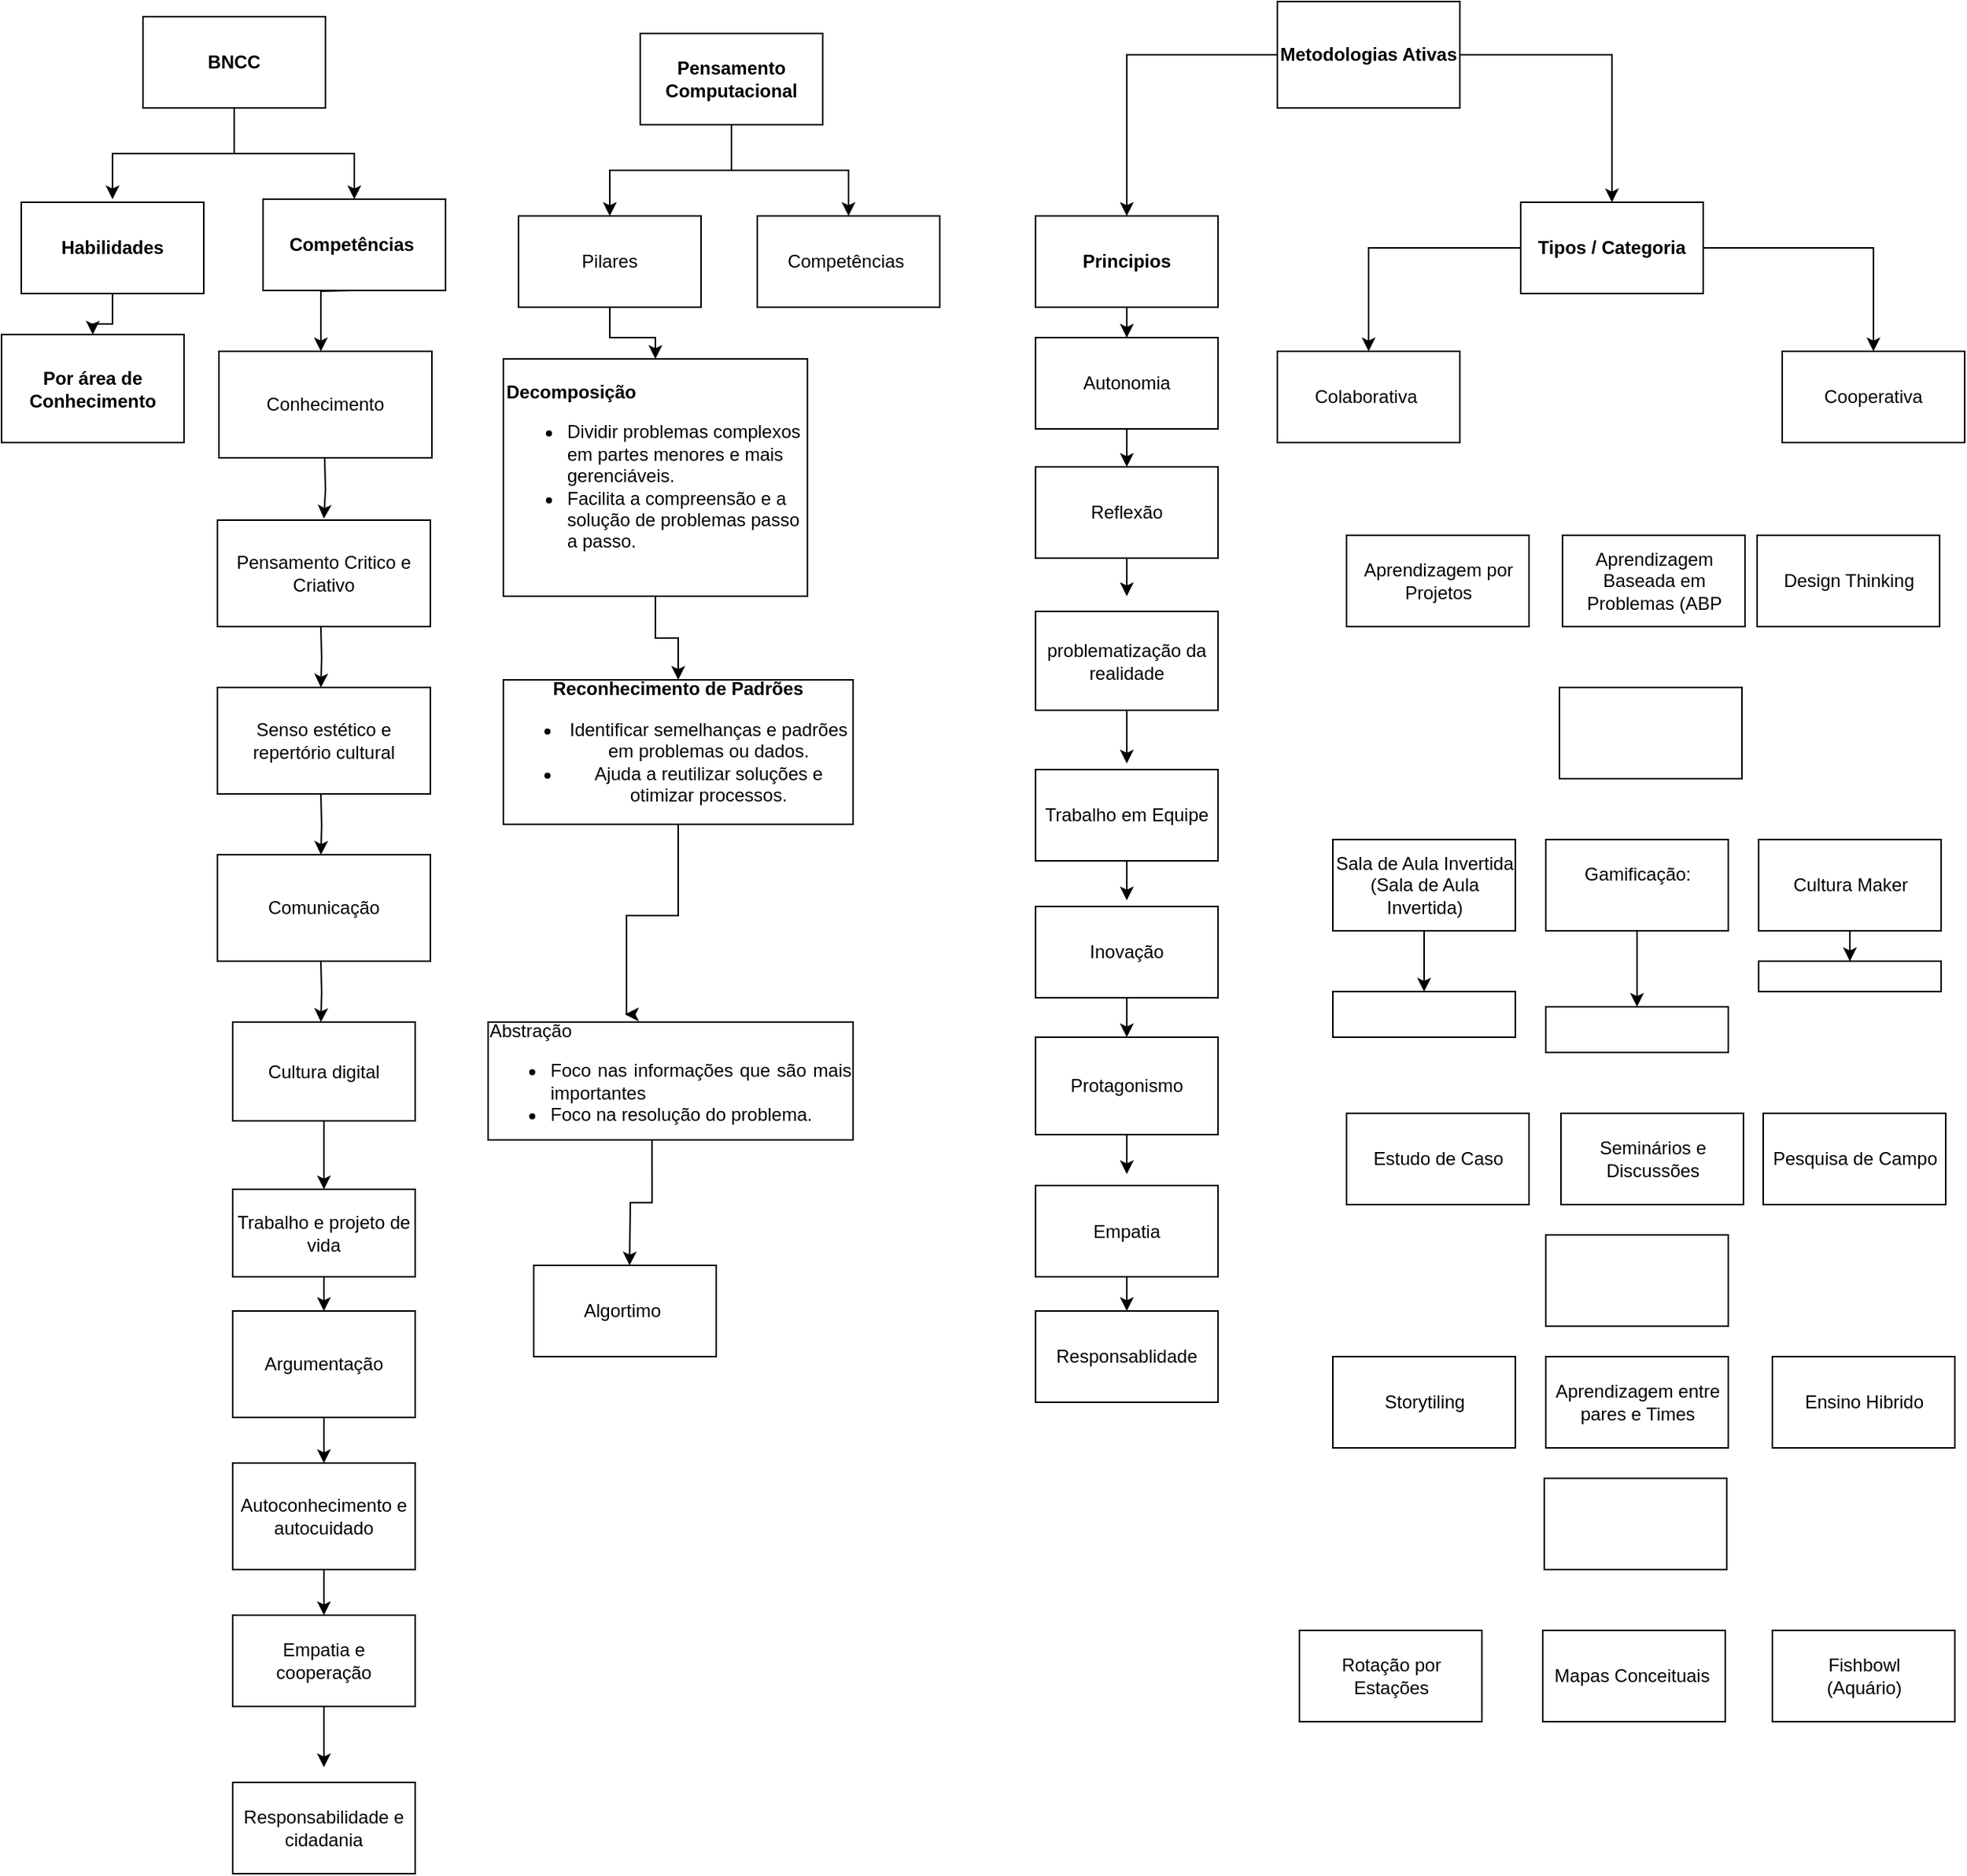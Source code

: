 <mxfile version="24.7.16" pages="2">
  <diagram name="Página-1" id="2mrk-HP-_fAwY83XtIVn">
    <mxGraphModel dx="2944" dy="557" grid="1" gridSize="10" guides="1" tooltips="1" connect="1" arrows="1" fold="1" page="1" pageScale="1" pageWidth="827" pageHeight="1169" math="0" shadow="0">
      <root>
        <mxCell id="0" />
        <mxCell id="1" parent="0" />
        <mxCell id="XJwnbb6XpXiKcCrQJQJd-31" value="" style="edgeStyle=orthogonalEdgeStyle;rounded=0;orthogonalLoop=1;jettySize=auto;html=1;" parent="1" source="GPR2DVeR3QreYbpcR4uf-1" target="XJwnbb6XpXiKcCrQJQJd-29" edge="1">
          <mxGeometry relative="1" as="geometry" />
        </mxCell>
        <mxCell id="XJwnbb6XpXiKcCrQJQJd-43" value="" style="edgeStyle=orthogonalEdgeStyle;rounded=0;orthogonalLoop=1;jettySize=auto;html=1;" parent="1" source="GPR2DVeR3QreYbpcR4uf-1" target="XJwnbb6XpXiKcCrQJQJd-42" edge="1">
          <mxGeometry relative="1" as="geometry" />
        </mxCell>
        <mxCell id="GPR2DVeR3QreYbpcR4uf-1" value="&lt;font style=&quot;vertical-align: inherit;&quot;&gt;&lt;font style=&quot;vertical-align: inherit;&quot;&gt;&lt;b&gt;Metodologias Ativas&lt;/b&gt;&lt;/font&gt;&lt;/font&gt;" style="rounded=0;whiteSpace=wrap;html=1;" parent="1" vertex="1">
          <mxGeometry x="-1" y="9" width="120" height="70" as="geometry" />
        </mxCell>
        <mxCell id="GPR2DVeR3QreYbpcR4uf-53" value="" style="edgeStyle=orthogonalEdgeStyle;rounded=0;orthogonalLoop=1;jettySize=auto;html=1;" parent="1" source="GPR2DVeR3QreYbpcR4uf-2" target="GPR2DVeR3QreYbpcR4uf-10" edge="1">
          <mxGeometry relative="1" as="geometry" />
        </mxCell>
        <mxCell id="GPR2DVeR3QreYbpcR4uf-54" value="" style="edgeStyle=orthogonalEdgeStyle;rounded=0;orthogonalLoop=1;jettySize=auto;html=1;entryX=0.5;entryY=0;entryDx=0;entryDy=0;" parent="1" source="GPR2DVeR3QreYbpcR4uf-2" target="GPR2DVeR3QreYbpcR4uf-9" edge="1">
          <mxGeometry relative="1" as="geometry">
            <Array as="points">
              <mxPoint x="-360" y="120" />
              <mxPoint x="-440" y="120" />
            </Array>
          </mxGeometry>
        </mxCell>
        <mxCell id="GPR2DVeR3QreYbpcR4uf-2" value="&lt;font style=&quot;vertical-align: inherit;&quot;&gt;&lt;font style=&quot;vertical-align: inherit;&quot;&gt;&lt;b&gt;Pensamento Computacional&lt;/b&gt;&lt;/font&gt;&lt;/font&gt;" style="rounded=0;whiteSpace=wrap;html=1;" parent="1" vertex="1">
          <mxGeometry x="-420" y="30" width="120" height="60" as="geometry" />
        </mxCell>
        <mxCell id="GPR2DVeR3QreYbpcR4uf-3" value="&lt;font style=&quot;vertical-align: inherit;&quot;&gt;&lt;font style=&quot;vertical-align: inherit;&quot;&gt;Aprendizagem Baseada em Problemas (ABP&lt;/font&gt;&lt;/font&gt;" style="rounded=0;whiteSpace=wrap;html=1;" parent="1" vertex="1">
          <mxGeometry x="186.5" y="360" width="120" height="60" as="geometry" />
        </mxCell>
        <mxCell id="GPR2DVeR3QreYbpcR4uf-4" value="&lt;font style=&quot;vertical-align: inherit;&quot;&gt;&lt;font style=&quot;vertical-align: inherit;&quot;&gt;Aprendizagem por Projetos&lt;/font&gt;&lt;/font&gt;" style="rounded=0;whiteSpace=wrap;html=1;" parent="1" vertex="1">
          <mxGeometry x="44.5" y="360" width="120" height="60" as="geometry" />
        </mxCell>
        <mxCell id="XJwnbb6XpXiKcCrQJQJd-74" value="" style="edgeStyle=orthogonalEdgeStyle;rounded=0;orthogonalLoop=1;jettySize=auto;html=1;" parent="1" source="GPR2DVeR3QreYbpcR4uf-5" target="XJwnbb6XpXiKcCrQJQJd-71" edge="1">
          <mxGeometry relative="1" as="geometry">
            <Array as="points">
              <mxPoint x="90" y="660" />
              <mxPoint x="90" y="660" />
            </Array>
          </mxGeometry>
        </mxCell>
        <mxCell id="GPR2DVeR3QreYbpcR4uf-5" value="&lt;font style=&quot;vertical-align: inherit;&quot;&gt;&lt;font style=&quot;vertical-align: inherit;&quot;&gt;Sala de Aula Invertida (Sala de Aula Invertida)&lt;/font&gt;&lt;/font&gt;" style="rounded=0;whiteSpace=wrap;html=1;" parent="1" vertex="1">
          <mxGeometry x="35.5" y="560" width="120" height="60" as="geometry" />
        </mxCell>
        <mxCell id="XJwnbb6XpXiKcCrQJQJd-76" value="" style="edgeStyle=orthogonalEdgeStyle;rounded=0;orthogonalLoop=1;jettySize=auto;html=1;" parent="1" source="GPR2DVeR3QreYbpcR4uf-6" target="GPR2DVeR3QreYbpcR4uf-13" edge="1">
          <mxGeometry relative="1" as="geometry" />
        </mxCell>
        <mxCell id="GPR2DVeR3QreYbpcR4uf-6" value="&#xa;Gamificação:&#xa;&#xa;" style="rounded=0;whiteSpace=wrap;html=1;" parent="1" vertex="1">
          <mxGeometry x="175.5" y="560" width="120" height="60" as="geometry" />
        </mxCell>
        <mxCell id="GPR2DVeR3QreYbpcR4uf-7" value="&lt;font style=&quot;vertical-align: inherit;&quot;&gt;&lt;font style=&quot;vertical-align: inherit;&quot;&gt;&lt;font style=&quot;vertical-align: inherit;&quot;&gt;&lt;font style=&quot;vertical-align: inherit;&quot;&gt;&lt;font style=&quot;vertical-align: inherit;&quot;&gt;&lt;font style=&quot;vertical-align: inherit;&quot;&gt;Design Thinking&lt;/font&gt;&lt;/font&gt;&lt;/font&gt;&lt;/font&gt;&lt;/font&gt;&lt;/font&gt;" style="rounded=0;whiteSpace=wrap;html=1;" parent="1" vertex="1">
          <mxGeometry x="314.5" y="360" width="120" height="60" as="geometry" />
        </mxCell>
        <mxCell id="XJwnbb6XpXiKcCrQJQJd-79" value="" style="edgeStyle=orthogonalEdgeStyle;rounded=0;orthogonalLoop=1;jettySize=auto;html=1;" parent="1" source="GPR2DVeR3QreYbpcR4uf-8" target="XJwnbb6XpXiKcCrQJQJd-77" edge="1">
          <mxGeometry relative="1" as="geometry" />
        </mxCell>
        <mxCell id="GPR2DVeR3QreYbpcR4uf-8" value="&lt;font style=&quot;vertical-align: inherit;&quot;&gt;&lt;font style=&quot;vertical-align: inherit;&quot;&gt;Cultura Maker&lt;/font&gt;&lt;/font&gt;" style="rounded=0;whiteSpace=wrap;html=1;" parent="1" vertex="1">
          <mxGeometry x="315.5" y="560" width="120" height="60" as="geometry" />
        </mxCell>
        <mxCell id="XJwnbb6XpXiKcCrQJQJd-26" value="" style="edgeStyle=orthogonalEdgeStyle;rounded=0;orthogonalLoop=1;jettySize=auto;html=1;" parent="1" source="GPR2DVeR3QreYbpcR4uf-9" target="GPR2DVeR3QreYbpcR4uf-102" edge="1">
          <mxGeometry relative="1" as="geometry" />
        </mxCell>
        <mxCell id="GPR2DVeR3QreYbpcR4uf-9" value="&lt;font style=&quot;vertical-align: inherit;&quot;&gt;&lt;font style=&quot;vertical-align: inherit;&quot;&gt;&lt;font style=&quot;vertical-align: inherit;&quot;&gt;&lt;font style=&quot;vertical-align: inherit;&quot;&gt;Pilares&lt;/font&gt;&lt;/font&gt;&lt;/font&gt;&lt;/font&gt;" style="rounded=0;whiteSpace=wrap;html=1;" parent="1" vertex="1">
          <mxGeometry x="-500" y="150" width="120" height="60" as="geometry" />
        </mxCell>
        <mxCell id="GPR2DVeR3QreYbpcR4uf-10" value="Competências&amp;nbsp;" style="rounded=0;whiteSpace=wrap;html=1;" parent="1" vertex="1">
          <mxGeometry x="-343" y="150" width="120" height="60" as="geometry" />
        </mxCell>
        <mxCell id="GPR2DVeR3QreYbpcR4uf-11" value="" style="rounded=0;whiteSpace=wrap;html=1;" parent="1" vertex="1">
          <mxGeometry x="184.5" y="460" width="120" height="60" as="geometry" />
        </mxCell>
        <mxCell id="GPR2DVeR3QreYbpcR4uf-12" value="Estudo de Caso" style="rounded=0;whiteSpace=wrap;html=1;" parent="1" vertex="1">
          <mxGeometry x="44.5" y="740" width="120" height="60" as="geometry" />
        </mxCell>
        <mxCell id="GPR2DVeR3QreYbpcR4uf-13" value="" style="rounded=0;whiteSpace=wrap;html=1;" parent="1" vertex="1">
          <mxGeometry x="175.5" y="670" width="120" height="30" as="geometry" />
        </mxCell>
        <mxCell id="GPR2DVeR3QreYbpcR4uf-14" value="Seminários e Discussões" style="rounded=0;whiteSpace=wrap;html=1;" parent="1" vertex="1">
          <mxGeometry x="185.5" y="740" width="120" height="60" as="geometry" />
        </mxCell>
        <mxCell id="GPR2DVeR3QreYbpcR4uf-15" value="Pesquisa de Campo" style="rounded=0;whiteSpace=wrap;html=1;" parent="1" vertex="1">
          <mxGeometry x="318.5" y="740" width="120" height="60" as="geometry" />
        </mxCell>
        <mxCell id="GPR2DVeR3QreYbpcR4uf-16" value="" style="rounded=0;whiteSpace=wrap;html=1;" parent="1" vertex="1">
          <mxGeometry x="175.5" y="820" width="120" height="60" as="geometry" />
        </mxCell>
        <mxCell id="GPR2DVeR3QreYbpcR4uf-17" value="Storytiling" style="rounded=0;whiteSpace=wrap;html=1;" parent="1" vertex="1">
          <mxGeometry x="35.5" y="900" width="120" height="60" as="geometry" />
        </mxCell>
        <mxCell id="GPR2DVeR3QreYbpcR4uf-18" value="Aprendizagem entre pares e Times" style="rounded=0;whiteSpace=wrap;html=1;" parent="1" vertex="1">
          <mxGeometry x="175.5" y="900" width="120" height="60" as="geometry" />
        </mxCell>
        <mxCell id="GPR2DVeR3QreYbpcR4uf-19" value="Ensino Hibrido" style="rounded=0;whiteSpace=wrap;html=1;" parent="1" vertex="1">
          <mxGeometry x="324.5" y="900" width="120" height="60" as="geometry" />
        </mxCell>
        <mxCell id="GPR2DVeR3QreYbpcR4uf-20" value="" style="rounded=0;whiteSpace=wrap;html=1;" parent="1" vertex="1">
          <mxGeometry x="174.5" y="980" width="120" height="60" as="geometry" />
        </mxCell>
        <mxCell id="GPR2DVeR3QreYbpcR4uf-21" value="Rotação por Estações" style="rounded=0;whiteSpace=wrap;html=1;" parent="1" vertex="1">
          <mxGeometry x="13.5" y="1080" width="120" height="60" as="geometry" />
        </mxCell>
        <mxCell id="GPR2DVeR3QreYbpcR4uf-22" value="Mapas Conceituais&amp;nbsp;" style="rounded=0;whiteSpace=wrap;html=1;" parent="1" vertex="1">
          <mxGeometry x="173.5" y="1080" width="120" height="60" as="geometry" />
        </mxCell>
        <mxCell id="GPR2DVeR3QreYbpcR4uf-23" value="Fishbowl&lt;div&gt;(Aquário)&lt;/div&gt;" style="rounded=0;whiteSpace=wrap;html=1;" parent="1" vertex="1">
          <mxGeometry x="324.5" y="1080" width="120" height="60" as="geometry" />
        </mxCell>
        <mxCell id="XJwnbb6XpXiKcCrQJQJd-56" value="" style="edgeStyle=orthogonalEdgeStyle;rounded=0;orthogonalLoop=1;jettySize=auto;html=1;" parent="1" source="GPR2DVeR3QreYbpcR4uf-96" target="XJwnbb6XpXiKcCrQJQJd-55" edge="1">
          <mxGeometry relative="1" as="geometry" />
        </mxCell>
        <mxCell id="GPR2DVeR3QreYbpcR4uf-96" value="&lt;font style=&quot;vertical-align: inherit;&quot;&gt;&lt;font style=&quot;vertical-align: inherit;&quot;&gt;&lt;font style=&quot;vertical-align: inherit;&quot;&gt;&lt;font style=&quot;vertical-align: inherit;&quot;&gt;&lt;b&gt;Habilidades&lt;/b&gt;&lt;/font&gt;&lt;/font&gt;&lt;/font&gt;&lt;/font&gt;" style="rounded=0;whiteSpace=wrap;html=1;" parent="1" vertex="1">
          <mxGeometry x="-827" y="141" width="120" height="60" as="geometry" />
        </mxCell>
        <mxCell id="XJwnbb6XpXiKcCrQJQJd-83" value="" style="edgeStyle=orthogonalEdgeStyle;rounded=0;orthogonalLoop=1;jettySize=auto;html=1;" parent="1" source="GPR2DVeR3QreYbpcR4uf-102" target="XJwnbb6XpXiKcCrQJQJd-27" edge="1">
          <mxGeometry relative="1" as="geometry" />
        </mxCell>
        <mxCell id="GPR2DVeR3QreYbpcR4uf-102" value="&#xa;&lt;p&gt;&lt;strong&gt;Decomposição&lt;/strong&gt;&lt;/p&gt;&lt;ul&gt;&lt;li&gt;Dividir problemas complexos em partes menores e mais gerenciáveis.&lt;/li&gt;&lt;li&gt;Facilita a compreensão e a solução de problemas passo a passo.&lt;/li&gt;&lt;/ul&gt;&#xa;&#xa;" style="rounded=0;whiteSpace=wrap;html=1;align=left;" parent="1" vertex="1">
          <mxGeometry x="-510" y="244" width="200" height="156" as="geometry" />
        </mxCell>
        <mxCell id="XJwnbb6XpXiKcCrQJQJd-1" value="" style="edgeStyle=orthogonalEdgeStyle;rounded=0;orthogonalLoop=1;jettySize=auto;html=1;entryX=0.5;entryY=0;entryDx=0;entryDy=0;" parent="1" source="XJwnbb6XpXiKcCrQJQJd-3" edge="1">
          <mxGeometry relative="1" as="geometry">
            <mxPoint x="-767" y="139" as="targetPoint" />
            <Array as="points">
              <mxPoint x="-687" y="109" />
              <mxPoint x="-767" y="109" />
            </Array>
          </mxGeometry>
        </mxCell>
        <mxCell id="XJwnbb6XpXiKcCrQJQJd-2" style="edgeStyle=orthogonalEdgeStyle;rounded=0;orthogonalLoop=1;jettySize=auto;html=1;entryX=0.5;entryY=0;entryDx=0;entryDy=0;" parent="1" source="XJwnbb6XpXiKcCrQJQJd-3" target="XJwnbb6XpXiKcCrQJQJd-20" edge="1">
          <mxGeometry relative="1" as="geometry" />
        </mxCell>
        <mxCell id="XJwnbb6XpXiKcCrQJQJd-3" value="&lt;font style=&quot;vertical-align: inherit;&quot;&gt;&lt;font style=&quot;vertical-align: inherit;&quot;&gt;&lt;b&gt;BNCC&lt;/b&gt;&lt;/font&gt;&lt;/font&gt;" style="rounded=0;whiteSpace=wrap;html=1;" parent="1" vertex="1">
          <mxGeometry x="-747" y="19" width="120" height="60" as="geometry" />
        </mxCell>
        <mxCell id="XJwnbb6XpXiKcCrQJQJd-4" value="" style="edgeStyle=orthogonalEdgeStyle;rounded=0;orthogonalLoop=1;jettySize=auto;html=1;" parent="1" edge="1">
          <mxGeometry relative="1" as="geometry">
            <mxPoint x="-610" y="199" as="sourcePoint" />
            <mxPoint x="-630" y="239" as="targetPoint" />
          </mxGeometry>
        </mxCell>
        <mxCell id="XJwnbb6XpXiKcCrQJQJd-5" value="" style="edgeStyle=orthogonalEdgeStyle;rounded=0;orthogonalLoop=1;jettySize=auto;html=1;" parent="1" edge="1">
          <mxGeometry relative="1" as="geometry">
            <mxPoint x="-627.5" y="309" as="sourcePoint" />
            <mxPoint x="-628" y="349" as="targetPoint" />
          </mxGeometry>
        </mxCell>
        <mxCell id="XJwnbb6XpXiKcCrQJQJd-6" value="" style="edgeStyle=orthogonalEdgeStyle;rounded=0;orthogonalLoop=1;jettySize=auto;html=1;" parent="1" edge="1">
          <mxGeometry relative="1" as="geometry">
            <mxPoint x="-630" y="420" as="sourcePoint" />
            <mxPoint x="-630" y="460" as="targetPoint" />
          </mxGeometry>
        </mxCell>
        <mxCell id="XJwnbb6XpXiKcCrQJQJd-7" value="" style="edgeStyle=orthogonalEdgeStyle;rounded=0;orthogonalLoop=1;jettySize=auto;html=1;" parent="1" edge="1">
          <mxGeometry relative="1" as="geometry">
            <mxPoint x="-630" y="530" as="sourcePoint" />
            <mxPoint x="-630" y="570" as="targetPoint" />
          </mxGeometry>
        </mxCell>
        <mxCell id="XJwnbb6XpXiKcCrQJQJd-8" value="" style="edgeStyle=orthogonalEdgeStyle;rounded=0;orthogonalLoop=1;jettySize=auto;html=1;" parent="1" edge="1">
          <mxGeometry relative="1" as="geometry">
            <mxPoint x="-630" y="640" as="sourcePoint" />
            <mxPoint x="-630" y="680" as="targetPoint" />
          </mxGeometry>
        </mxCell>
        <mxCell id="XJwnbb6XpXiKcCrQJQJd-9" value="" style="edgeStyle=orthogonalEdgeStyle;rounded=0;orthogonalLoop=1;jettySize=auto;html=1;" parent="1" source="XJwnbb6XpXiKcCrQJQJd-10" edge="1">
          <mxGeometry relative="1" as="geometry">
            <mxPoint x="-628" y="790" as="targetPoint" />
          </mxGeometry>
        </mxCell>
        <mxCell id="XJwnbb6XpXiKcCrQJQJd-10" value="&lt;p class=&quot;MsoNormal&quot;&gt;Cultura digital&lt;/p&gt;" style="whiteSpace=wrap;html=1;rounded=0;" parent="1" vertex="1">
          <mxGeometry x="-688" y="680" width="120" height="65" as="geometry" />
        </mxCell>
        <mxCell id="XJwnbb6XpXiKcCrQJQJd-11" value="" style="edgeStyle=orthogonalEdgeStyle;rounded=0;orthogonalLoop=1;jettySize=auto;html=1;" parent="1" source="XJwnbb6XpXiKcCrQJQJd-12" edge="1">
          <mxGeometry relative="1" as="geometry">
            <mxPoint x="-628" y="870" as="targetPoint" />
          </mxGeometry>
        </mxCell>
        <mxCell id="XJwnbb6XpXiKcCrQJQJd-12" value="&lt;p class=&quot;MsoNormal&quot;&gt;Trabalho e projeto de vida&lt;/p&gt;" style="whiteSpace=wrap;html=1;rounded=0;" parent="1" vertex="1">
          <mxGeometry x="-688" y="790" width="120" height="57.5" as="geometry" />
        </mxCell>
        <mxCell id="XJwnbb6XpXiKcCrQJQJd-13" value="" style="edgeStyle=orthogonalEdgeStyle;rounded=0;orthogonalLoop=1;jettySize=auto;html=1;" parent="1" source="XJwnbb6XpXiKcCrQJQJd-14" edge="1">
          <mxGeometry relative="1" as="geometry">
            <mxPoint x="-628" y="970" as="targetPoint" />
          </mxGeometry>
        </mxCell>
        <mxCell id="XJwnbb6XpXiKcCrQJQJd-14" value="&lt;div&gt;&lt;p class=&quot;MsoNormal&quot;&gt;Argumentação&lt;/p&gt;&lt;/div&gt;" style="whiteSpace=wrap;html=1;rounded=0;" parent="1" vertex="1">
          <mxGeometry x="-688" y="870" width="120" height="70" as="geometry" />
        </mxCell>
        <mxCell id="XJwnbb6XpXiKcCrQJQJd-15" value="" style="edgeStyle=orthogonalEdgeStyle;rounded=0;orthogonalLoop=1;jettySize=auto;html=1;" parent="1" source="XJwnbb6XpXiKcCrQJQJd-16" edge="1">
          <mxGeometry relative="1" as="geometry">
            <mxPoint x="-628" y="1070" as="targetPoint" />
          </mxGeometry>
        </mxCell>
        <mxCell id="XJwnbb6XpXiKcCrQJQJd-16" value="&lt;p class=&quot;MsoNormal&quot;&gt;Autoconhecimento e autocuidado&lt;/p&gt;" style="whiteSpace=wrap;html=1;rounded=0;" parent="1" vertex="1">
          <mxGeometry x="-688" y="970" width="120" height="70" as="geometry" />
        </mxCell>
        <mxCell id="XJwnbb6XpXiKcCrQJQJd-17" value="" style="edgeStyle=orthogonalEdgeStyle;rounded=0;orthogonalLoop=1;jettySize=auto;html=1;" parent="1" source="XJwnbb6XpXiKcCrQJQJd-18" edge="1">
          <mxGeometry relative="1" as="geometry">
            <mxPoint x="-628" y="1170" as="targetPoint" />
          </mxGeometry>
        </mxCell>
        <mxCell id="XJwnbb6XpXiKcCrQJQJd-18" value="&lt;p class=&quot;MsoNormal&quot;&gt;Empatia e cooperação&lt;/p&gt;" style="whiteSpace=wrap;html=1;rounded=0;" parent="1" vertex="1">
          <mxGeometry x="-688" y="1070" width="120" height="60" as="geometry" />
        </mxCell>
        <mxCell id="XJwnbb6XpXiKcCrQJQJd-19" value="&lt;p class=&quot;MsoNormal&quot;&gt;Responsabilidade e cidadania&lt;/p&gt;" style="whiteSpace=wrap;html=1;rounded=0;" parent="1" vertex="1">
          <mxGeometry x="-688" y="1180" width="120" height="60" as="geometry" />
        </mxCell>
        <mxCell id="XJwnbb6XpXiKcCrQJQJd-20" value="&lt;b&gt;Competências&amp;nbsp;&lt;/b&gt;" style="rounded=0;whiteSpace=wrap;html=1;" parent="1" vertex="1">
          <mxGeometry x="-668" y="139" width="120" height="60" as="geometry" />
        </mxCell>
        <mxCell id="XJwnbb6XpXiKcCrQJQJd-21" value="Conhecimento" style="rounded=0;whiteSpace=wrap;html=1;" parent="1" vertex="1">
          <mxGeometry x="-697" y="239" width="140" height="70" as="geometry" />
        </mxCell>
        <mxCell id="XJwnbb6XpXiKcCrQJQJd-22" value="Pensamento Critico e Criativo" style="rounded=0;whiteSpace=wrap;html=1;" parent="1" vertex="1">
          <mxGeometry x="-698" y="350" width="140" height="70" as="geometry" />
        </mxCell>
        <mxCell id="XJwnbb6XpXiKcCrQJQJd-23" value="&lt;p class=&quot;MsoNormal&quot;&gt;Senso estético e repertório cultural&lt;/p&gt;" style="rounded=0;whiteSpace=wrap;html=1;" parent="1" vertex="1">
          <mxGeometry x="-698" y="460" width="140" height="70" as="geometry" />
        </mxCell>
        <mxCell id="XJwnbb6XpXiKcCrQJQJd-24" value="&lt;p class=&quot;MsoNormal&quot;&gt;Comunicação&lt;/p&gt;" style="rounded=0;whiteSpace=wrap;html=1;" parent="1" vertex="1">
          <mxGeometry x="-698" y="570" width="140" height="70" as="geometry" />
        </mxCell>
        <mxCell id="XJwnbb6XpXiKcCrQJQJd-51" value="" style="edgeStyle=orthogonalEdgeStyle;rounded=0;orthogonalLoop=1;jettySize=auto;html=1;" parent="1" source="XJwnbb6XpXiKcCrQJQJd-27" edge="1">
          <mxGeometry relative="1" as="geometry">
            <mxPoint x="-430" y="675" as="targetPoint" />
            <Array as="points">
              <mxPoint x="-395" y="610" />
              <mxPoint x="-429" y="610" />
            </Array>
          </mxGeometry>
        </mxCell>
        <mxCell id="XJwnbb6XpXiKcCrQJQJd-27" value="&#xa;&lt;p&gt;&lt;strong&gt;Reconhecimento de Padrões&lt;/strong&gt;&lt;/p&gt;&lt;ul&gt;&lt;li&gt;Identificar semelhanças e padrões em problemas ou dados.&lt;/li&gt;&lt;li&gt;Ajuda a reutilizar soluções e otimizar processos.&lt;/li&gt;&lt;/ul&gt;&#xa;&#xa;" style="whiteSpace=wrap;html=1;rounded=0;" parent="1" vertex="1">
          <mxGeometry x="-510" y="455" width="230" height="95" as="geometry" />
        </mxCell>
        <mxCell id="XJwnbb6XpXiKcCrQJQJd-33" value="" style="edgeStyle=orthogonalEdgeStyle;rounded=0;orthogonalLoop=1;jettySize=auto;html=1;" parent="1" source="XJwnbb6XpXiKcCrQJQJd-29" target="XJwnbb6XpXiKcCrQJQJd-32" edge="1">
          <mxGeometry relative="1" as="geometry" />
        </mxCell>
        <mxCell id="XJwnbb6XpXiKcCrQJQJd-29" value="&lt;b&gt;Principios&lt;/b&gt;" style="whiteSpace=wrap;html=1;rounded=0;" parent="1" vertex="1">
          <mxGeometry x="-160" y="150" width="120" height="60" as="geometry" />
        </mxCell>
        <mxCell id="XJwnbb6XpXiKcCrQJQJd-36" value="" style="edgeStyle=orthogonalEdgeStyle;rounded=0;orthogonalLoop=1;jettySize=auto;html=1;" parent="1" source="XJwnbb6XpXiKcCrQJQJd-32" target="XJwnbb6XpXiKcCrQJQJd-35" edge="1">
          <mxGeometry relative="1" as="geometry" />
        </mxCell>
        <mxCell id="XJwnbb6XpXiKcCrQJQJd-32" value="Autonomia" style="rounded=0;whiteSpace=wrap;html=1;" parent="1" vertex="1">
          <mxGeometry x="-160" y="230" width="120" height="60" as="geometry" />
        </mxCell>
        <mxCell id="XJwnbb6XpXiKcCrQJQJd-60" value="" style="edgeStyle=orthogonalEdgeStyle;rounded=0;orthogonalLoop=1;jettySize=auto;html=1;" parent="1" source="XJwnbb6XpXiKcCrQJQJd-35" edge="1">
          <mxGeometry relative="1" as="geometry">
            <mxPoint x="-100" y="400" as="targetPoint" />
          </mxGeometry>
        </mxCell>
        <mxCell id="XJwnbb6XpXiKcCrQJQJd-35" value="Reflexão" style="rounded=0;whiteSpace=wrap;html=1;" parent="1" vertex="1">
          <mxGeometry x="-160" y="315" width="120" height="60" as="geometry" />
        </mxCell>
        <mxCell id="XJwnbb6XpXiKcCrQJQJd-47" value="" style="edgeStyle=orthogonalEdgeStyle;rounded=0;orthogonalLoop=1;jettySize=auto;html=1;" parent="1" source="XJwnbb6XpXiKcCrQJQJd-42" target="XJwnbb6XpXiKcCrQJQJd-46" edge="1">
          <mxGeometry relative="1" as="geometry" />
        </mxCell>
        <mxCell id="XJwnbb6XpXiKcCrQJQJd-49" value="" style="edgeStyle=orthogonalEdgeStyle;rounded=0;orthogonalLoop=1;jettySize=auto;html=1;" parent="1" source="XJwnbb6XpXiKcCrQJQJd-42" target="XJwnbb6XpXiKcCrQJQJd-48" edge="1">
          <mxGeometry relative="1" as="geometry" />
        </mxCell>
        <mxCell id="XJwnbb6XpXiKcCrQJQJd-42" value="&lt;b&gt;Tipos / Categoria&lt;/b&gt;" style="whiteSpace=wrap;html=1;rounded=0;" parent="1" vertex="1">
          <mxGeometry x="159" y="141" width="120" height="60" as="geometry" />
        </mxCell>
        <mxCell id="XJwnbb6XpXiKcCrQJQJd-46" value="Cooperativa" style="whiteSpace=wrap;html=1;rounded=0;" parent="1" vertex="1">
          <mxGeometry x="331" y="239" width="120" height="60" as="geometry" />
        </mxCell>
        <mxCell id="XJwnbb6XpXiKcCrQJQJd-48" value="Colaborativa&amp;nbsp;" style="whiteSpace=wrap;html=1;rounded=0;" parent="1" vertex="1">
          <mxGeometry x="-1" y="239" width="120" height="60" as="geometry" />
        </mxCell>
        <mxCell id="XJwnbb6XpXiKcCrQJQJd-54" value="" style="edgeStyle=orthogonalEdgeStyle;rounded=0;orthogonalLoop=1;jettySize=auto;html=1;exitX=0.449;exitY=0.996;exitDx=0;exitDy=0;exitPerimeter=0;" parent="1" source="XJwnbb6XpXiKcCrQJQJd-50" edge="1">
          <mxGeometry relative="1" as="geometry">
            <mxPoint x="-427" y="840" as="targetPoint" />
            <mxPoint x="-363" y="790" as="sourcePoint" />
          </mxGeometry>
        </mxCell>
        <mxCell id="XJwnbb6XpXiKcCrQJQJd-50" value="&lt;div&gt;&lt;font style=&quot;vertical-align: inherit;&quot;&gt;&lt;font style=&quot;vertical-align: inherit;&quot;&gt;&lt;font style=&quot;vertical-align: inherit;&quot;&gt;&lt;font style=&quot;vertical-align: inherit;&quot;&gt;&lt;div style=&quot;text-align: left;&quot;&gt;&lt;span style=&quot;background-color: initial;&quot;&gt;&lt;font style=&quot;vertical-align: inherit;&quot;&gt;&lt;font style=&quot;vertical-align: inherit;&quot;&gt;&lt;font style=&quot;vertical-align: inherit;&quot;&gt;&lt;font style=&quot;vertical-align: inherit;&quot;&gt;&lt;font style=&quot;vertical-align: inherit;&quot;&gt;&lt;font style=&quot;vertical-align: inherit;&quot;&gt;&lt;font style=&quot;vertical-align: inherit;&quot;&gt;&lt;font style=&quot;vertical-align: inherit;&quot;&gt;Abstração&amp;nbsp;&lt;/font&gt;&lt;/font&gt;&lt;/font&gt;&lt;/font&gt;&lt;/font&gt;&lt;/font&gt;&lt;/font&gt;&lt;/font&gt;&lt;/span&gt;&lt;/div&gt;&lt;ul&gt;&lt;li style=&quot;text-align: justify;&quot;&gt;&lt;font style=&quot;vertical-align: inherit;&quot;&gt;&lt;font style=&quot;vertical-align: inherit;&quot;&gt;&lt;font style=&quot;vertical-align: inherit;&quot;&gt;&lt;font style=&quot;vertical-align: inherit;&quot;&gt;&lt;font style=&quot;vertical-align: inherit;&quot;&gt;&lt;font style=&quot;vertical-align: inherit;&quot;&gt;&lt;font style=&quot;vertical-align: inherit;&quot;&gt;&lt;font style=&quot;vertical-align: inherit;&quot;&gt;Foco nas informações que são mais importantes&lt;/font&gt;&lt;/font&gt;&lt;/font&gt;&lt;/font&gt;&lt;/font&gt;&lt;/font&gt;&lt;/font&gt;&lt;/font&gt;&lt;/li&gt;&lt;li style=&quot;text-align: justify;&quot;&gt;&lt;font style=&quot;vertical-align: inherit;&quot;&gt;&lt;font style=&quot;vertical-align: inherit;&quot;&gt;&lt;font style=&quot;vertical-align: inherit;&quot;&gt;&lt;font style=&quot;vertical-align: inherit;&quot;&gt;&lt;font style=&quot;vertical-align: inherit;&quot;&gt;&lt;font style=&quot;vertical-align: inherit;&quot;&gt;&lt;font style=&quot;vertical-align: inherit;&quot;&gt;&lt;font style=&quot;vertical-align: inherit;&quot;&gt;Foco na resolução do problema.&lt;/font&gt;&lt;/font&gt;&lt;/font&gt;&lt;/font&gt;&lt;/font&gt;&lt;/font&gt;&lt;/font&gt;&lt;/font&gt;&lt;/li&gt;&lt;/ul&gt;&lt;/font&gt;&lt;/font&gt;&lt;/font&gt;&lt;/font&gt;&lt;/div&gt;" style="whiteSpace=wrap;html=1;rounded=0;" parent="1" vertex="1">
          <mxGeometry x="-520" y="680" width="240" height="77.5" as="geometry" />
        </mxCell>
        <mxCell id="XJwnbb6XpXiKcCrQJQJd-53" value="Algortimo&amp;nbsp;" style="whiteSpace=wrap;html=1;rounded=0;" parent="1" vertex="1">
          <mxGeometry x="-490" y="840" width="120" height="60" as="geometry" />
        </mxCell>
        <mxCell id="XJwnbb6XpXiKcCrQJQJd-55" value="&lt;b&gt;Por área de Conhecimento&lt;/b&gt;" style="whiteSpace=wrap;html=1;rounded=0;" parent="1" vertex="1">
          <mxGeometry x="-840" y="228" width="120" height="71" as="geometry" />
        </mxCell>
        <mxCell id="XJwnbb6XpXiKcCrQJQJd-62" value="" style="edgeStyle=orthogonalEdgeStyle;rounded=0;orthogonalLoop=1;jettySize=auto;html=1;" parent="1" source="XJwnbb6XpXiKcCrQJQJd-59" edge="1">
          <mxGeometry relative="1" as="geometry">
            <mxPoint x="-100" y="510" as="targetPoint" />
          </mxGeometry>
        </mxCell>
        <mxCell id="XJwnbb6XpXiKcCrQJQJd-59" value="problematização da realidade" style="whiteSpace=wrap;html=1;rounded=0;" parent="1" vertex="1">
          <mxGeometry x="-160" y="410" width="120" height="65" as="geometry" />
        </mxCell>
        <mxCell id="XJwnbb6XpXiKcCrQJQJd-64" value="" style="edgeStyle=orthogonalEdgeStyle;rounded=0;orthogonalLoop=1;jettySize=auto;html=1;" parent="1" source="XJwnbb6XpXiKcCrQJQJd-61" edge="1">
          <mxGeometry relative="1" as="geometry">
            <mxPoint x="-100" y="600" as="targetPoint" />
          </mxGeometry>
        </mxCell>
        <mxCell id="XJwnbb6XpXiKcCrQJQJd-61" value="Trabalho em Equipe" style="whiteSpace=wrap;html=1;rounded=0;" parent="1" vertex="1">
          <mxGeometry x="-160" y="514" width="120" height="60" as="geometry" />
        </mxCell>
        <mxCell id="XJwnbb6XpXiKcCrQJQJd-66" value="" style="edgeStyle=orthogonalEdgeStyle;rounded=0;orthogonalLoop=1;jettySize=auto;html=1;" parent="1" source="XJwnbb6XpXiKcCrQJQJd-63" edge="1">
          <mxGeometry relative="1" as="geometry">
            <mxPoint x="-100" y="690" as="targetPoint" />
          </mxGeometry>
        </mxCell>
        <mxCell id="XJwnbb6XpXiKcCrQJQJd-63" value="Inovação" style="whiteSpace=wrap;html=1;rounded=0;" parent="1" vertex="1">
          <mxGeometry x="-160" y="604" width="120" height="60" as="geometry" />
        </mxCell>
        <mxCell id="XJwnbb6XpXiKcCrQJQJd-68" value="" style="edgeStyle=orthogonalEdgeStyle;rounded=0;orthogonalLoop=1;jettySize=auto;html=1;" parent="1" source="XJwnbb6XpXiKcCrQJQJd-65" edge="1">
          <mxGeometry relative="1" as="geometry">
            <mxPoint x="-100" y="780" as="targetPoint" />
          </mxGeometry>
        </mxCell>
        <mxCell id="XJwnbb6XpXiKcCrQJQJd-65" value="Protagonismo" style="whiteSpace=wrap;html=1;rounded=0;" parent="1" vertex="1">
          <mxGeometry x="-160" y="690" width="120" height="64" as="geometry" />
        </mxCell>
        <mxCell id="XJwnbb6XpXiKcCrQJQJd-70" value="" style="edgeStyle=orthogonalEdgeStyle;rounded=0;orthogonalLoop=1;jettySize=auto;html=1;" parent="1" source="XJwnbb6XpXiKcCrQJQJd-67" edge="1">
          <mxGeometry relative="1" as="geometry">
            <mxPoint x="-100" y="870" as="targetPoint" />
          </mxGeometry>
        </mxCell>
        <mxCell id="XJwnbb6XpXiKcCrQJQJd-67" value="Empatia" style="whiteSpace=wrap;html=1;rounded=0;" parent="1" vertex="1">
          <mxGeometry x="-160" y="787.5" width="120" height="60" as="geometry" />
        </mxCell>
        <mxCell id="XJwnbb6XpXiKcCrQJQJd-69" value="Responsablidade" style="whiteSpace=wrap;html=1;rounded=0;" parent="1" vertex="1">
          <mxGeometry x="-160" y="870" width="120" height="60" as="geometry" />
        </mxCell>
        <mxCell id="XJwnbb6XpXiKcCrQJQJd-71" value="" style="whiteSpace=wrap;html=1;rounded=0;" parent="1" vertex="1">
          <mxGeometry x="35.5" y="660" width="120" height="30" as="geometry" />
        </mxCell>
        <mxCell id="XJwnbb6XpXiKcCrQJQJd-77" value="" style="whiteSpace=wrap;html=1;rounded=0;" parent="1" vertex="1">
          <mxGeometry x="315.5" y="640" width="120" height="20" as="geometry" />
        </mxCell>
      </root>
    </mxGraphModel>
  </diagram>
  <diagram name="Cópia do Página-1" id="IPf3U6TAoCOoGc2E6ivi">
    <mxGraphModel grid="1" page="1" gridSize="10" guides="1" tooltips="1" connect="1" arrows="1" fold="1" pageScale="1" pageWidth="827" pageHeight="1169" math="0" shadow="0">
      <root>
        <mxCell id="1IvUIAYMgbh4S3LtLMLk-0" />
        <mxCell id="1IvUIAYMgbh4S3LtLMLk-1" parent="1IvUIAYMgbh4S3LtLMLk-0" />
        <mxCell id="1IvUIAYMgbh4S3LtLMLk-2" value="" style="edgeStyle=orthogonalEdgeStyle;rounded=0;orthogonalLoop=1;jettySize=auto;html=1;" edge="1" parent="1IvUIAYMgbh4S3LtLMLk-1" source="1IvUIAYMgbh4S3LtLMLk-5" target="1IvUIAYMgbh4S3LtLMLk-75">
          <mxGeometry relative="1" as="geometry" />
        </mxCell>
        <mxCell id="1IvUIAYMgbh4S3LtLMLk-3" style="edgeStyle=orthogonalEdgeStyle;rounded=0;orthogonalLoop=1;jettySize=auto;html=1;" edge="1" parent="1IvUIAYMgbh4S3LtLMLk-1" source="1IvUIAYMgbh4S3LtLMLk-5">
          <mxGeometry relative="1" as="geometry">
            <mxPoint x="90" y="130" as="targetPoint" />
            <Array as="points">
              <mxPoint x="181" y="110" />
              <mxPoint x="91" y="110" />
            </Array>
          </mxGeometry>
        </mxCell>
        <mxCell id="1IvUIAYMgbh4S3LtLMLk-4" style="edgeStyle=orthogonalEdgeStyle;rounded=0;orthogonalLoop=1;jettySize=auto;html=1;" edge="1" parent="1IvUIAYMgbh4S3LtLMLk-1">
          <mxGeometry relative="1" as="geometry">
            <mxPoint x="250" y="130" as="targetPoint" />
            <mxPoint x="190" y="109" as="sourcePoint" />
            <Array as="points">
              <mxPoint x="170" y="109" />
              <mxPoint x="170" y="110" />
              <mxPoint x="250" y="110" />
            </Array>
          </mxGeometry>
        </mxCell>
        <mxCell id="1IvUIAYMgbh4S3LtLMLk-5" value="&lt;font style=&quot;vertical-align: inherit;&quot;&gt;&lt;font style=&quot;vertical-align: inherit;&quot;&gt;Metodologias Ativas&lt;/font&gt;&lt;/font&gt;" style="rounded=0;whiteSpace=wrap;html=1;" vertex="1" parent="1IvUIAYMgbh4S3LtLMLk-1">
          <mxGeometry x="121" y="30" width="120" height="70" as="geometry" />
        </mxCell>
        <mxCell id="1IvUIAYMgbh4S3LtLMLk-6" value="" style="edgeStyle=orthogonalEdgeStyle;rounded=0;orthogonalLoop=1;jettySize=auto;html=1;" edge="1" parent="1IvUIAYMgbh4S3LtLMLk-1" source="1IvUIAYMgbh4S3LtLMLk-8" target="1IvUIAYMgbh4S3LtLMLk-17">
          <mxGeometry relative="1" as="geometry" />
        </mxCell>
        <mxCell id="1IvUIAYMgbh4S3LtLMLk-7" value="" style="edgeStyle=orthogonalEdgeStyle;rounded=0;orthogonalLoop=1;jettySize=auto;html=1;entryX=0.5;entryY=0;entryDx=0;entryDy=0;" edge="1" parent="1IvUIAYMgbh4S3LtLMLk-1" source="1IvUIAYMgbh4S3LtLMLk-8" target="1IvUIAYMgbh4S3LtLMLk-15">
          <mxGeometry relative="1" as="geometry">
            <Array as="points">
              <mxPoint x="690" y="120" />
              <mxPoint x="610" y="120" />
            </Array>
          </mxGeometry>
        </mxCell>
        <mxCell id="1IvUIAYMgbh4S3LtLMLk-8" value="&lt;font style=&quot;vertical-align: inherit;&quot;&gt;&lt;font style=&quot;vertical-align: inherit;&quot;&gt;Pensamento Computacional&lt;/font&gt;&lt;/font&gt;" style="rounded=0;whiteSpace=wrap;html=1;" vertex="1" parent="1IvUIAYMgbh4S3LtLMLk-1">
          <mxGeometry x="630" y="30" width="120" height="60" as="geometry" />
        </mxCell>
        <mxCell id="1IvUIAYMgbh4S3LtLMLk-9" value="&lt;font style=&quot;vertical-align: inherit;&quot;&gt;&lt;font style=&quot;vertical-align: inherit;&quot;&gt;Aprendizagem Baseada em Problemas (ABP&lt;/font&gt;&lt;/font&gt;" style="rounded=0;whiteSpace=wrap;html=1;" vertex="1" parent="1IvUIAYMgbh4S3LtLMLk-1">
          <mxGeometry x="120" y="330" width="120" height="60" as="geometry" />
        </mxCell>
        <mxCell id="1IvUIAYMgbh4S3LtLMLk-10" value="&lt;font style=&quot;vertical-align: inherit;&quot;&gt;&lt;font style=&quot;vertical-align: inherit;&quot;&gt;Aprendizagem por Projetos&lt;/font&gt;&lt;/font&gt;" style="rounded=0;whiteSpace=wrap;html=1;" vertex="1" parent="1IvUIAYMgbh4S3LtLMLk-1">
          <mxGeometry x="-1" y="330" width="120" height="60" as="geometry" />
        </mxCell>
        <mxCell id="1IvUIAYMgbh4S3LtLMLk-11" value="&lt;font style=&quot;vertical-align: inherit;&quot;&gt;&lt;font style=&quot;vertical-align: inherit;&quot;&gt;Sala de Aula Invertida (Sala de Aula Invertida)&lt;/font&gt;&lt;/font&gt;" style="rounded=0;whiteSpace=wrap;html=1;" vertex="1" parent="1IvUIAYMgbh4S3LtLMLk-1">
          <mxGeometry x="-10" y="530" width="120" height="60" as="geometry" />
        </mxCell>
        <mxCell id="1IvUIAYMgbh4S3LtLMLk-12" value="&#xa;Gamificação:&#xa;&#xa;" style="rounded=0;whiteSpace=wrap;html=1;" vertex="1" parent="1IvUIAYMgbh4S3LtLMLk-1">
          <mxGeometry x="130" y="530" width="120" height="60" as="geometry" />
        </mxCell>
        <mxCell id="1IvUIAYMgbh4S3LtLMLk-13" value="&lt;font style=&quot;vertical-align: inherit;&quot;&gt;&lt;font style=&quot;vertical-align: inherit;&quot;&gt;&lt;font style=&quot;vertical-align: inherit;&quot;&gt;&lt;font style=&quot;vertical-align: inherit;&quot;&gt;&lt;font style=&quot;vertical-align: inherit;&quot;&gt;&lt;font style=&quot;vertical-align: inherit;&quot;&gt;Design Thinking&lt;/font&gt;&lt;/font&gt;&lt;/font&gt;&lt;/font&gt;&lt;/font&gt;&lt;/font&gt;" style="rounded=0;whiteSpace=wrap;html=1;" vertex="1" parent="1IvUIAYMgbh4S3LtLMLk-1">
          <mxGeometry x="269" y="330" width="120" height="60" as="geometry" />
        </mxCell>
        <mxCell id="1IvUIAYMgbh4S3LtLMLk-14" value="&lt;font style=&quot;vertical-align: inherit;&quot;&gt;&lt;font style=&quot;vertical-align: inherit;&quot;&gt;Cultura Maker&lt;/font&gt;&lt;/font&gt;" style="rounded=0;whiteSpace=wrap;html=1;" vertex="1" parent="1IvUIAYMgbh4S3LtLMLk-1">
          <mxGeometry x="270" y="530" width="120" height="60" as="geometry" />
        </mxCell>
        <mxCell id="1IvUIAYMgbh4S3LtLMLk-15" value="&lt;font style=&quot;vertical-align: inherit;&quot;&gt;&lt;font style=&quot;vertical-align: inherit;&quot;&gt;&lt;font style=&quot;vertical-align: inherit;&quot;&gt;&lt;font style=&quot;vertical-align: inherit;&quot;&gt;Pilares&lt;/font&gt;&lt;/font&gt;&lt;/font&gt;&lt;/font&gt;" style="rounded=0;whiteSpace=wrap;html=1;" vertex="1" parent="1IvUIAYMgbh4S3LtLMLk-1">
          <mxGeometry x="550" y="150" width="120" height="60" as="geometry" />
        </mxCell>
        <mxCell id="1IvUIAYMgbh4S3LtLMLk-16" value="" style="edgeStyle=orthogonalEdgeStyle;rounded=0;orthogonalLoop=1;jettySize=auto;html=1;" edge="1" parent="1IvUIAYMgbh4S3LtLMLk-1" source="1IvUIAYMgbh4S3LtLMLk-17">
          <mxGeometry relative="1" as="geometry">
            <mxPoint x="750" y="290" as="targetPoint" />
          </mxGeometry>
        </mxCell>
        <mxCell id="1IvUIAYMgbh4S3LtLMLk-17" value="Competências&amp;nbsp;" style="rounded=0;whiteSpace=wrap;html=1;" vertex="1" parent="1IvUIAYMgbh4S3LtLMLk-1">
          <mxGeometry x="707" y="150" width="120" height="60" as="geometry" />
        </mxCell>
        <mxCell id="1IvUIAYMgbh4S3LtLMLk-18" value="" style="rounded=0;whiteSpace=wrap;html=1;" vertex="1" parent="1IvUIAYMgbh4S3LtLMLk-1">
          <mxGeometry x="139" y="430" width="120" height="60" as="geometry" />
        </mxCell>
        <mxCell id="1IvUIAYMgbh4S3LtLMLk-19" value="Estudo de Caso" style="rounded=0;whiteSpace=wrap;html=1;" vertex="1" parent="1IvUIAYMgbh4S3LtLMLk-1">
          <mxGeometry x="-1" y="710" width="120" height="60" as="geometry" />
        </mxCell>
        <mxCell id="1IvUIAYMgbh4S3LtLMLk-20" value="" style="rounded=0;whiteSpace=wrap;html=1;" vertex="1" parent="1IvUIAYMgbh4S3LtLMLk-1">
          <mxGeometry x="130" y="610" width="120" height="60" as="geometry" />
        </mxCell>
        <mxCell id="1IvUIAYMgbh4S3LtLMLk-21" value="Seminários e Discussões" style="rounded=0;whiteSpace=wrap;html=1;" vertex="1" parent="1IvUIAYMgbh4S3LtLMLk-1">
          <mxGeometry x="140" y="710" width="120" height="60" as="geometry" />
        </mxCell>
        <mxCell id="1IvUIAYMgbh4S3LtLMLk-22" value="Pesquisa de Campo" style="rounded=0;whiteSpace=wrap;html=1;" vertex="1" parent="1IvUIAYMgbh4S3LtLMLk-1">
          <mxGeometry x="273" y="710" width="120" height="60" as="geometry" />
        </mxCell>
        <mxCell id="1IvUIAYMgbh4S3LtLMLk-23" value="" style="rounded=0;whiteSpace=wrap;html=1;" vertex="1" parent="1IvUIAYMgbh4S3LtLMLk-1">
          <mxGeometry x="130" y="790" width="120" height="60" as="geometry" />
        </mxCell>
        <mxCell id="1IvUIAYMgbh4S3LtLMLk-24" value="Storytiling" style="rounded=0;whiteSpace=wrap;html=1;" vertex="1" parent="1IvUIAYMgbh4S3LtLMLk-1">
          <mxGeometry x="-10" y="870" width="120" height="60" as="geometry" />
        </mxCell>
        <mxCell id="1IvUIAYMgbh4S3LtLMLk-25" value="Aprendizagem entre pares e Times" style="rounded=0;whiteSpace=wrap;html=1;" vertex="1" parent="1IvUIAYMgbh4S3LtLMLk-1">
          <mxGeometry x="130" y="870" width="120" height="60" as="geometry" />
        </mxCell>
        <mxCell id="1IvUIAYMgbh4S3LtLMLk-26" value="Ensino Hibrido" style="rounded=0;whiteSpace=wrap;html=1;" vertex="1" parent="1IvUIAYMgbh4S3LtLMLk-1">
          <mxGeometry x="279" y="870" width="120" height="60" as="geometry" />
        </mxCell>
        <mxCell id="1IvUIAYMgbh4S3LtLMLk-27" value="" style="rounded=0;whiteSpace=wrap;html=1;" vertex="1" parent="1IvUIAYMgbh4S3LtLMLk-1">
          <mxGeometry x="129" y="950" width="120" height="60" as="geometry" />
        </mxCell>
        <mxCell id="1IvUIAYMgbh4S3LtLMLk-28" value="Rotação por Estações" style="rounded=0;whiteSpace=wrap;html=1;" vertex="1" parent="1IvUIAYMgbh4S3LtLMLk-1">
          <mxGeometry x="20" y="1130" width="120" height="60" as="geometry" />
        </mxCell>
        <mxCell id="1IvUIAYMgbh4S3LtLMLk-29" value="Mapas Conceituais&amp;nbsp;" style="rounded=0;whiteSpace=wrap;html=1;" vertex="1" parent="1IvUIAYMgbh4S3LtLMLk-1">
          <mxGeometry x="180" y="1130" width="120" height="60" as="geometry" />
        </mxCell>
        <mxCell id="1IvUIAYMgbh4S3LtLMLk-30" value="Fishbowl&lt;div&gt;(Aquário)&lt;/div&gt;" style="rounded=0;whiteSpace=wrap;html=1;" vertex="1" parent="1IvUIAYMgbh4S3LtLMLk-1">
          <mxGeometry x="331" y="1130" width="120" height="60" as="geometry" />
        </mxCell>
        <mxCell id="1IvUIAYMgbh4S3LtLMLk-31" value="" style="edgeStyle=orthogonalEdgeStyle;rounded=0;orthogonalLoop=1;jettySize=auto;html=1;" edge="1" parent="1IvUIAYMgbh4S3LtLMLk-1">
          <mxGeometry relative="1" as="geometry">
            <mxPoint x="750" y="360" as="sourcePoint" />
            <mxPoint x="750" y="440" as="targetPoint" />
          </mxGeometry>
        </mxCell>
        <mxCell id="1IvUIAYMgbh4S3LtLMLk-32" value="" style="edgeStyle=orthogonalEdgeStyle;rounded=0;orthogonalLoop=1;jettySize=auto;html=1;" edge="1" parent="1IvUIAYMgbh4S3LtLMLk-1" source="1IvUIAYMgbh4S3LtLMLk-33">
          <mxGeometry relative="1" as="geometry">
            <mxPoint x="750" y="550" as="targetPoint" />
          </mxGeometry>
        </mxCell>
        <mxCell id="1IvUIAYMgbh4S3LtLMLk-33" value="&lt;p class=&quot;MsoNormal&quot;&gt;&lt;br&gt;&lt;/p&gt;" style="rounded=0;whiteSpace=wrap;html=1;" vertex="1" parent="1IvUIAYMgbh4S3LtLMLk-1">
          <mxGeometry x="680" y="440" width="140" height="70" as="geometry" />
        </mxCell>
        <mxCell id="1IvUIAYMgbh4S3LtLMLk-34" value="" style="edgeStyle=orthogonalEdgeStyle;rounded=0;orthogonalLoop=1;jettySize=auto;html=1;" edge="1" parent="1IvUIAYMgbh4S3LtLMLk-1" source="1IvUIAYMgbh4S3LtLMLk-35">
          <mxGeometry relative="1" as="geometry">
            <mxPoint x="750" y="680" as="targetPoint" />
          </mxGeometry>
        </mxCell>
        <mxCell id="1IvUIAYMgbh4S3LtLMLk-35" value="&lt;p class=&quot;MsoNormal&quot;&gt;&lt;br&gt;&lt;/p&gt;" style="rounded=0;whiteSpace=wrap;html=1;" vertex="1" parent="1IvUIAYMgbh4S3LtLMLk-1">
          <mxGeometry x="680" y="550" width="140" height="70" as="geometry" />
        </mxCell>
        <mxCell id="1IvUIAYMgbh4S3LtLMLk-36" value="" style="edgeStyle=orthogonalEdgeStyle;rounded=0;orthogonalLoop=1;jettySize=auto;html=1;" edge="1" parent="1IvUIAYMgbh4S3LtLMLk-1" source="1IvUIAYMgbh4S3LtLMLk-37">
          <mxGeometry relative="1" as="geometry">
            <mxPoint x="750" y="790" as="targetPoint" />
          </mxGeometry>
        </mxCell>
        <mxCell id="1IvUIAYMgbh4S3LtLMLk-37" value="&lt;p class=&quot;MsoNormal&quot;&gt;&lt;br&gt;&lt;/p&gt;" style="whiteSpace=wrap;html=1;rounded=0;" vertex="1" parent="1IvUIAYMgbh4S3LtLMLk-1">
          <mxGeometry x="690" y="680" width="120" height="65" as="geometry" />
        </mxCell>
        <mxCell id="1IvUIAYMgbh4S3LtLMLk-38" value="" style="edgeStyle=orthogonalEdgeStyle;rounded=0;orthogonalLoop=1;jettySize=auto;html=1;" edge="1" parent="1IvUIAYMgbh4S3LtLMLk-1" source="1IvUIAYMgbh4S3LtLMLk-39">
          <mxGeometry relative="1" as="geometry">
            <mxPoint x="750" y="870" as="targetPoint" />
          </mxGeometry>
        </mxCell>
        <mxCell id="1IvUIAYMgbh4S3LtLMLk-39" value="&lt;p class=&quot;MsoNormal&quot;&gt;&lt;br&gt;&lt;/p&gt;" style="whiteSpace=wrap;html=1;rounded=0;" vertex="1" parent="1IvUIAYMgbh4S3LtLMLk-1">
          <mxGeometry x="690" y="790" width="120" height="57.5" as="geometry" />
        </mxCell>
        <mxCell id="1IvUIAYMgbh4S3LtLMLk-40" value="" style="edgeStyle=orthogonalEdgeStyle;rounded=0;orthogonalLoop=1;jettySize=auto;html=1;" edge="1" parent="1IvUIAYMgbh4S3LtLMLk-1" source="1IvUIAYMgbh4S3LtLMLk-41">
          <mxGeometry relative="1" as="geometry">
            <mxPoint x="750" y="970" as="targetPoint" />
          </mxGeometry>
        </mxCell>
        <mxCell id="1IvUIAYMgbh4S3LtLMLk-41" value="&lt;p class=&quot;MsoNormal&quot;&gt;&lt;br&gt;&lt;/p&gt;" style="whiteSpace=wrap;html=1;rounded=0;" vertex="1" parent="1IvUIAYMgbh4S3LtLMLk-1">
          <mxGeometry x="690" y="870" width="120" height="70" as="geometry" />
        </mxCell>
        <mxCell id="1IvUIAYMgbh4S3LtLMLk-42" value="" style="edgeStyle=orthogonalEdgeStyle;rounded=0;orthogonalLoop=1;jettySize=auto;html=1;" edge="1" parent="1IvUIAYMgbh4S3LtLMLk-1" source="1IvUIAYMgbh4S3LtLMLk-43">
          <mxGeometry relative="1" as="geometry">
            <mxPoint x="750" y="1070" as="targetPoint" />
          </mxGeometry>
        </mxCell>
        <mxCell id="1IvUIAYMgbh4S3LtLMLk-43" value="&lt;p class=&quot;MsoNormal&quot;&gt;Autoconhecimento e autocuidado&lt;/p&gt;" style="whiteSpace=wrap;html=1;rounded=0;" vertex="1" parent="1IvUIAYMgbh4S3LtLMLk-1">
          <mxGeometry x="690" y="970" width="120" height="70" as="geometry" />
        </mxCell>
        <mxCell id="1IvUIAYMgbh4S3LtLMLk-44" value="" style="edgeStyle=orthogonalEdgeStyle;rounded=0;orthogonalLoop=1;jettySize=auto;html=1;" edge="1" parent="1IvUIAYMgbh4S3LtLMLk-1" source="1IvUIAYMgbh4S3LtLMLk-45">
          <mxGeometry relative="1" as="geometry">
            <mxPoint x="750" y="1170" as="targetPoint" />
          </mxGeometry>
        </mxCell>
        <mxCell id="1IvUIAYMgbh4S3LtLMLk-45" value="&lt;p class=&quot;MsoNormal&quot;&gt;Empatia e cooperação&lt;/p&gt;" style="whiteSpace=wrap;html=1;rounded=0;" vertex="1" parent="1IvUIAYMgbh4S3LtLMLk-1">
          <mxGeometry x="690" y="1070" width="120" height="60" as="geometry" />
        </mxCell>
        <mxCell id="1IvUIAYMgbh4S3LtLMLk-46" value="&lt;p class=&quot;MsoNormal&quot;&gt;Responsabildade e cidadania&lt;/p&gt;" style="whiteSpace=wrap;html=1;rounded=0;" vertex="1" parent="1IvUIAYMgbh4S3LtLMLk-1">
          <mxGeometry x="690" y="1180" width="120" height="60" as="geometry" />
        </mxCell>
        <mxCell id="1IvUIAYMgbh4S3LtLMLk-47" value="Colaborativa" style="whiteSpace=wrap;html=1;rounded=0;" vertex="1" parent="1IvUIAYMgbh4S3LtLMLk-1">
          <mxGeometry x="10" y="250" width="120" height="60" as="geometry" />
        </mxCell>
        <mxCell id="1IvUIAYMgbh4S3LtLMLk-48" value="Cooperativa&amp;nbsp;" style="whiteSpace=wrap;html=1;rounded=0;" vertex="1" parent="1IvUIAYMgbh4S3LtLMLk-1">
          <mxGeometry x="169" y="250" width="120" height="60" as="geometry" />
        </mxCell>
        <mxCell id="1IvUIAYMgbh4S3LtLMLk-49" value="" style="edgeStyle=orthogonalEdgeStyle;rounded=0;orthogonalLoop=1;jettySize=auto;html=1;entryX=0.5;entryY=0;entryDx=0;entryDy=0;" edge="1" parent="1IvUIAYMgbh4S3LtLMLk-1" source="1IvUIAYMgbh4S3LtLMLk-51">
          <mxGeometry relative="1" as="geometry">
            <mxPoint x="51" y="1420" as="targetPoint" />
            <Array as="points">
              <mxPoint x="131" y="1390" />
              <mxPoint x="51" y="1390" />
            </Array>
          </mxGeometry>
        </mxCell>
        <mxCell id="1IvUIAYMgbh4S3LtLMLk-50" style="edgeStyle=orthogonalEdgeStyle;rounded=0;orthogonalLoop=1;jettySize=auto;html=1;entryX=0.5;entryY=0;entryDx=0;entryDy=0;" edge="1" parent="1IvUIAYMgbh4S3LtLMLk-1" source="1IvUIAYMgbh4S3LtLMLk-51" target="1IvUIAYMgbh4S3LtLMLk-69">
          <mxGeometry relative="1" as="geometry" />
        </mxCell>
        <mxCell id="1IvUIAYMgbh4S3LtLMLk-51" value="&lt;font style=&quot;vertical-align: inherit;&quot;&gt;&lt;font style=&quot;vertical-align: inherit;&quot;&gt;BNCC&lt;/font&gt;&lt;/font&gt;" style="rounded=0;whiteSpace=wrap;html=1;" vertex="1" parent="1IvUIAYMgbh4S3LtLMLk-1">
          <mxGeometry x="71" y="1300" width="120" height="60" as="geometry" />
        </mxCell>
        <mxCell id="1IvUIAYMgbh4S3LtLMLk-52" value="" style="edgeStyle=orthogonalEdgeStyle;rounded=0;orthogonalLoop=1;jettySize=auto;html=1;" edge="1" parent="1IvUIAYMgbh4S3LtLMLk-1">
          <mxGeometry relative="1" as="geometry">
            <mxPoint x="208" y="1480" as="sourcePoint" />
            <mxPoint x="188" y="1520" as="targetPoint" />
          </mxGeometry>
        </mxCell>
        <mxCell id="1IvUIAYMgbh4S3LtLMLk-53" value="" style="edgeStyle=orthogonalEdgeStyle;rounded=0;orthogonalLoop=1;jettySize=auto;html=1;" edge="1" parent="1IvUIAYMgbh4S3LtLMLk-1">
          <mxGeometry relative="1" as="geometry">
            <mxPoint x="190.5" y="1590" as="sourcePoint" />
            <mxPoint x="190" y="1630" as="targetPoint" />
          </mxGeometry>
        </mxCell>
        <mxCell id="1IvUIAYMgbh4S3LtLMLk-54" value="" style="edgeStyle=orthogonalEdgeStyle;rounded=0;orthogonalLoop=1;jettySize=auto;html=1;" edge="1" parent="1IvUIAYMgbh4S3LtLMLk-1">
          <mxGeometry relative="1" as="geometry">
            <mxPoint x="188" y="1701" as="sourcePoint" />
            <mxPoint x="188" y="1741" as="targetPoint" />
          </mxGeometry>
        </mxCell>
        <mxCell id="1IvUIAYMgbh4S3LtLMLk-55" value="" style="edgeStyle=orthogonalEdgeStyle;rounded=0;orthogonalLoop=1;jettySize=auto;html=1;" edge="1" parent="1IvUIAYMgbh4S3LtLMLk-1">
          <mxGeometry relative="1" as="geometry">
            <mxPoint x="188" y="1811" as="sourcePoint" />
            <mxPoint x="188" y="1851" as="targetPoint" />
          </mxGeometry>
        </mxCell>
        <mxCell id="1IvUIAYMgbh4S3LtLMLk-56" value="" style="edgeStyle=orthogonalEdgeStyle;rounded=0;orthogonalLoop=1;jettySize=auto;html=1;" edge="1" parent="1IvUIAYMgbh4S3LtLMLk-1">
          <mxGeometry relative="1" as="geometry">
            <mxPoint x="188" y="1921" as="sourcePoint" />
            <mxPoint x="188" y="1961" as="targetPoint" />
          </mxGeometry>
        </mxCell>
        <mxCell id="1IvUIAYMgbh4S3LtLMLk-57" value="" style="edgeStyle=orthogonalEdgeStyle;rounded=0;orthogonalLoop=1;jettySize=auto;html=1;" edge="1" parent="1IvUIAYMgbh4S3LtLMLk-1" source="1IvUIAYMgbh4S3LtLMLk-58">
          <mxGeometry relative="1" as="geometry">
            <mxPoint x="190" y="2071" as="targetPoint" />
          </mxGeometry>
        </mxCell>
        <mxCell id="1IvUIAYMgbh4S3LtLMLk-58" value="&lt;p class=&quot;MsoNormal&quot;&gt;Cultura digital&lt;/p&gt;" style="whiteSpace=wrap;html=1;rounded=0;" vertex="1" parent="1IvUIAYMgbh4S3LtLMLk-1">
          <mxGeometry x="130" y="1961" width="120" height="65" as="geometry" />
        </mxCell>
        <mxCell id="1IvUIAYMgbh4S3LtLMLk-59" value="" style="edgeStyle=orthogonalEdgeStyle;rounded=0;orthogonalLoop=1;jettySize=auto;html=1;" edge="1" parent="1IvUIAYMgbh4S3LtLMLk-1" source="1IvUIAYMgbh4S3LtLMLk-60">
          <mxGeometry relative="1" as="geometry">
            <mxPoint x="190" y="2151" as="targetPoint" />
          </mxGeometry>
        </mxCell>
        <mxCell id="1IvUIAYMgbh4S3LtLMLk-60" value="&lt;p class=&quot;MsoNormal&quot;&gt;Trabalho e projeto de vida&lt;/p&gt;" style="whiteSpace=wrap;html=1;rounded=0;" vertex="1" parent="1IvUIAYMgbh4S3LtLMLk-1">
          <mxGeometry x="130" y="2071" width="120" height="57.5" as="geometry" />
        </mxCell>
        <mxCell id="1IvUIAYMgbh4S3LtLMLk-61" value="" style="edgeStyle=orthogonalEdgeStyle;rounded=0;orthogonalLoop=1;jettySize=auto;html=1;" edge="1" parent="1IvUIAYMgbh4S3LtLMLk-1" source="1IvUIAYMgbh4S3LtLMLk-62">
          <mxGeometry relative="1" as="geometry">
            <mxPoint x="190" y="2251" as="targetPoint" />
          </mxGeometry>
        </mxCell>
        <mxCell id="1IvUIAYMgbh4S3LtLMLk-62" value="&lt;div&gt;&lt;p class=&quot;MsoNormal&quot;&gt;Argumentação&lt;/p&gt;&lt;/div&gt;" style="whiteSpace=wrap;html=1;rounded=0;" vertex="1" parent="1IvUIAYMgbh4S3LtLMLk-1">
          <mxGeometry x="130" y="2151" width="120" height="70" as="geometry" />
        </mxCell>
        <mxCell id="1IvUIAYMgbh4S3LtLMLk-63" value="" style="edgeStyle=orthogonalEdgeStyle;rounded=0;orthogonalLoop=1;jettySize=auto;html=1;" edge="1" parent="1IvUIAYMgbh4S3LtLMLk-1" source="1IvUIAYMgbh4S3LtLMLk-64">
          <mxGeometry relative="1" as="geometry">
            <mxPoint x="190" y="2351" as="targetPoint" />
          </mxGeometry>
        </mxCell>
        <mxCell id="1IvUIAYMgbh4S3LtLMLk-64" value="&lt;p class=&quot;MsoNormal&quot;&gt;Autoconhecimento e autocuidado&lt;/p&gt;" style="whiteSpace=wrap;html=1;rounded=0;" vertex="1" parent="1IvUIAYMgbh4S3LtLMLk-1">
          <mxGeometry x="130" y="2251" width="120" height="70" as="geometry" />
        </mxCell>
        <mxCell id="1IvUIAYMgbh4S3LtLMLk-65" value="" style="edgeStyle=orthogonalEdgeStyle;rounded=0;orthogonalLoop=1;jettySize=auto;html=1;" edge="1" parent="1IvUIAYMgbh4S3LtLMLk-1" source="1IvUIAYMgbh4S3LtLMLk-66">
          <mxGeometry relative="1" as="geometry">
            <mxPoint x="190" y="2451" as="targetPoint" />
          </mxGeometry>
        </mxCell>
        <mxCell id="1IvUIAYMgbh4S3LtLMLk-66" value="&lt;p class=&quot;MsoNormal&quot;&gt;Empatia e cooperação&lt;/p&gt;" style="whiteSpace=wrap;html=1;rounded=0;" vertex="1" parent="1IvUIAYMgbh4S3LtLMLk-1">
          <mxGeometry x="130" y="2351" width="120" height="60" as="geometry" />
        </mxCell>
        <mxCell id="1IvUIAYMgbh4S3LtLMLk-67" value="&lt;p class=&quot;MsoNormal&quot;&gt;Responsabilidade e cidadania&lt;/p&gt;" style="whiteSpace=wrap;html=1;rounded=0;" vertex="1" parent="1IvUIAYMgbh4S3LtLMLk-1">
          <mxGeometry x="130" y="2461" width="120" height="60" as="geometry" />
        </mxCell>
        <mxCell id="1IvUIAYMgbh4S3LtLMLk-68" value="&lt;font style=&quot;vertical-align: inherit;&quot;&gt;&lt;font style=&quot;vertical-align: inherit;&quot;&gt;&lt;font style=&quot;vertical-align: inherit;&quot;&gt;&lt;font style=&quot;vertical-align: inherit;&quot;&gt;Habilidades&lt;/font&gt;&lt;/font&gt;&lt;/font&gt;&lt;/font&gt;" style="rounded=0;whiteSpace=wrap;html=1;" vertex="1" parent="1IvUIAYMgbh4S3LtLMLk-1">
          <mxGeometry y="1420" width="120" height="60" as="geometry" />
        </mxCell>
        <mxCell id="1IvUIAYMgbh4S3LtLMLk-69" value="Competências&amp;nbsp;" style="rounded=0;whiteSpace=wrap;html=1;" vertex="1" parent="1IvUIAYMgbh4S3LtLMLk-1">
          <mxGeometry x="150" y="1420" width="120" height="60" as="geometry" />
        </mxCell>
        <mxCell id="1IvUIAYMgbh4S3LtLMLk-70" value="Conhecimento" style="rounded=0;whiteSpace=wrap;html=1;" vertex="1" parent="1IvUIAYMgbh4S3LtLMLk-1">
          <mxGeometry x="121" y="1520" width="140" height="70" as="geometry" />
        </mxCell>
        <mxCell id="1IvUIAYMgbh4S3LtLMLk-71" value="Pensamento Critico e Criativo" style="rounded=0;whiteSpace=wrap;html=1;" vertex="1" parent="1IvUIAYMgbh4S3LtLMLk-1">
          <mxGeometry x="120" y="1631" width="140" height="70" as="geometry" />
        </mxCell>
        <mxCell id="1IvUIAYMgbh4S3LtLMLk-72" value="&lt;p class=&quot;MsoNormal&quot;&gt;Senso estético e repertório cultural&lt;/p&gt;" style="rounded=0;whiteSpace=wrap;html=1;" vertex="1" parent="1IvUIAYMgbh4S3LtLMLk-1">
          <mxGeometry x="120" y="1741" width="140" height="70" as="geometry" />
        </mxCell>
        <mxCell id="1IvUIAYMgbh4S3LtLMLk-73" value="&lt;p class=&quot;MsoNormal&quot;&gt;Comunicação&lt;/p&gt;" style="rounded=0;whiteSpace=wrap;html=1;" vertex="1" parent="1IvUIAYMgbh4S3LtLMLk-1">
          <mxGeometry x="120" y="1851" width="140" height="70" as="geometry" />
        </mxCell>
        <mxCell id="1IvUIAYMgbh4S3LtLMLk-74" value="" style="rounded=0;whiteSpace=wrap;html=1;" vertex="1" parent="1IvUIAYMgbh4S3LtLMLk-1">
          <mxGeometry x="690" y="290" width="120" height="60" as="geometry" />
        </mxCell>
        <mxCell id="1IvUIAYMgbh4S3LtLMLk-75" value="Principios" style="whiteSpace=wrap;html=1;rounded=0;" vertex="1" parent="1IvUIAYMgbh4S3LtLMLk-1">
          <mxGeometry x="310" y="20" width="120" height="60" as="geometry" />
        </mxCell>
      </root>
    </mxGraphModel>
  </diagram>
</mxfile>
